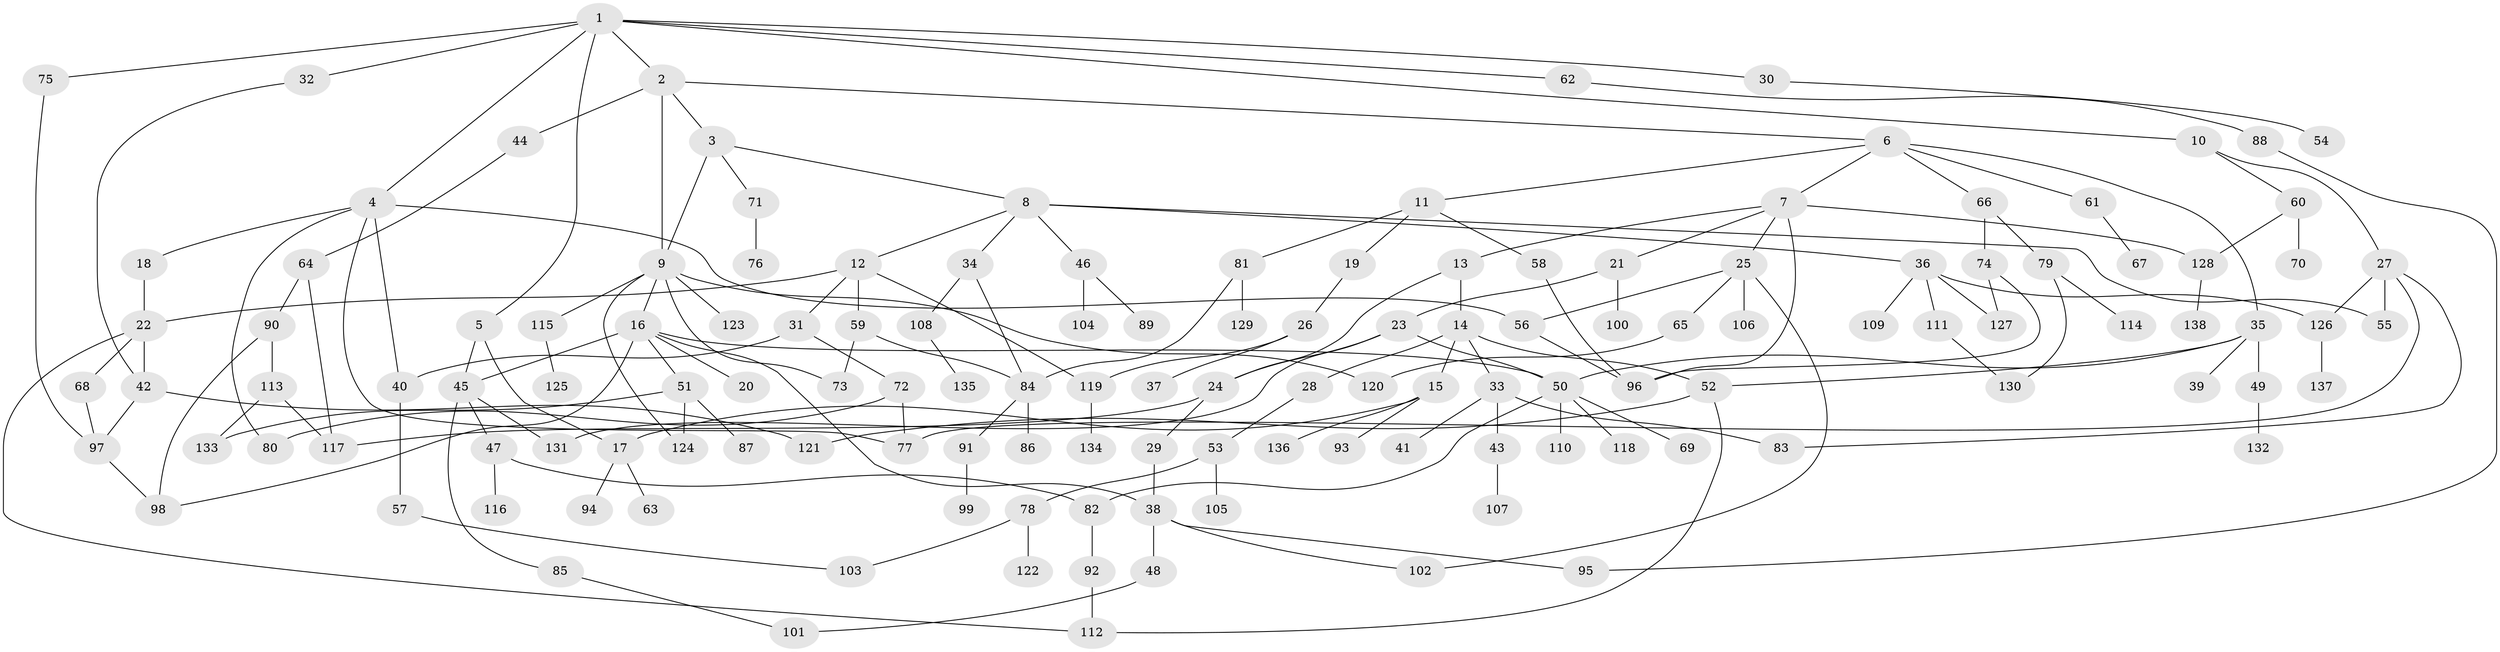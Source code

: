 // Generated by graph-tools (version 1.1) at 2025/49/03/09/25 03:49:22]
// undirected, 138 vertices, 183 edges
graph export_dot {
graph [start="1"]
  node [color=gray90,style=filled];
  1;
  2;
  3;
  4;
  5;
  6;
  7;
  8;
  9;
  10;
  11;
  12;
  13;
  14;
  15;
  16;
  17;
  18;
  19;
  20;
  21;
  22;
  23;
  24;
  25;
  26;
  27;
  28;
  29;
  30;
  31;
  32;
  33;
  34;
  35;
  36;
  37;
  38;
  39;
  40;
  41;
  42;
  43;
  44;
  45;
  46;
  47;
  48;
  49;
  50;
  51;
  52;
  53;
  54;
  55;
  56;
  57;
  58;
  59;
  60;
  61;
  62;
  63;
  64;
  65;
  66;
  67;
  68;
  69;
  70;
  71;
  72;
  73;
  74;
  75;
  76;
  77;
  78;
  79;
  80;
  81;
  82;
  83;
  84;
  85;
  86;
  87;
  88;
  89;
  90;
  91;
  92;
  93;
  94;
  95;
  96;
  97;
  98;
  99;
  100;
  101;
  102;
  103;
  104;
  105;
  106;
  107;
  108;
  109;
  110;
  111;
  112;
  113;
  114;
  115;
  116;
  117;
  118;
  119;
  120;
  121;
  122;
  123;
  124;
  125;
  126;
  127;
  128;
  129;
  130;
  131;
  132;
  133;
  134;
  135;
  136;
  137;
  138;
  1 -- 2;
  1 -- 4;
  1 -- 5;
  1 -- 10;
  1 -- 30;
  1 -- 32;
  1 -- 62;
  1 -- 75;
  2 -- 3;
  2 -- 6;
  2 -- 9;
  2 -- 44;
  3 -- 8;
  3 -- 71;
  3 -- 9;
  4 -- 18;
  4 -- 40;
  4 -- 77;
  4 -- 56;
  4 -- 80;
  5 -- 17;
  5 -- 45;
  6 -- 7;
  6 -- 11;
  6 -- 35;
  6 -- 61;
  6 -- 66;
  7 -- 13;
  7 -- 21;
  7 -- 25;
  7 -- 128;
  7 -- 96;
  8 -- 12;
  8 -- 34;
  8 -- 36;
  8 -- 46;
  8 -- 55;
  9 -- 16;
  9 -- 73;
  9 -- 115;
  9 -- 123;
  9 -- 124;
  9 -- 120;
  10 -- 27;
  10 -- 60;
  11 -- 19;
  11 -- 58;
  11 -- 81;
  12 -- 31;
  12 -- 59;
  12 -- 119;
  12 -- 22;
  13 -- 14;
  13 -- 24;
  14 -- 15;
  14 -- 28;
  14 -- 33;
  14 -- 52;
  15 -- 93;
  15 -- 136;
  15 -- 17;
  16 -- 20;
  16 -- 51;
  16 -- 50;
  16 -- 38;
  16 -- 45;
  16 -- 98;
  17 -- 63;
  17 -- 94;
  18 -- 22;
  19 -- 26;
  21 -- 23;
  21 -- 100;
  22 -- 42;
  22 -- 68;
  22 -- 112;
  23 -- 50;
  23 -- 24;
  23 -- 131;
  24 -- 29;
  24 -- 117;
  25 -- 56;
  25 -- 65;
  25 -- 102;
  25 -- 106;
  26 -- 37;
  26 -- 119;
  27 -- 55;
  27 -- 83;
  27 -- 126;
  27 -- 77;
  28 -- 53;
  29 -- 38;
  30 -- 54;
  31 -- 72;
  31 -- 40;
  32 -- 42;
  33 -- 41;
  33 -- 43;
  33 -- 83;
  34 -- 108;
  34 -- 84;
  35 -- 39;
  35 -- 49;
  35 -- 52;
  35 -- 50;
  36 -- 109;
  36 -- 111;
  36 -- 127;
  36 -- 126;
  38 -- 48;
  38 -- 95;
  38 -- 102;
  40 -- 57;
  42 -- 121;
  42 -- 97;
  43 -- 107;
  44 -- 64;
  45 -- 47;
  45 -- 85;
  45 -- 131;
  46 -- 89;
  46 -- 104;
  47 -- 82;
  47 -- 116;
  48 -- 101;
  49 -- 132;
  50 -- 69;
  50 -- 110;
  50 -- 118;
  50 -- 82;
  51 -- 87;
  51 -- 124;
  51 -- 133;
  52 -- 121;
  52 -- 112;
  53 -- 78;
  53 -- 105;
  56 -- 96;
  57 -- 103;
  58 -- 96;
  59 -- 84;
  59 -- 73;
  60 -- 70;
  60 -- 128;
  61 -- 67;
  62 -- 88;
  64 -- 90;
  64 -- 117;
  65 -- 120;
  66 -- 74;
  66 -- 79;
  68 -- 97;
  71 -- 76;
  72 -- 80;
  72 -- 77;
  74 -- 96;
  74 -- 127;
  75 -- 97;
  78 -- 122;
  78 -- 103;
  79 -- 114;
  79 -- 130;
  81 -- 129;
  81 -- 84;
  82 -- 92;
  84 -- 86;
  84 -- 91;
  85 -- 101;
  88 -- 95;
  90 -- 98;
  90 -- 113;
  91 -- 99;
  92 -- 112;
  97 -- 98;
  108 -- 135;
  111 -- 130;
  113 -- 133;
  113 -- 117;
  115 -- 125;
  119 -- 134;
  126 -- 137;
  128 -- 138;
}
